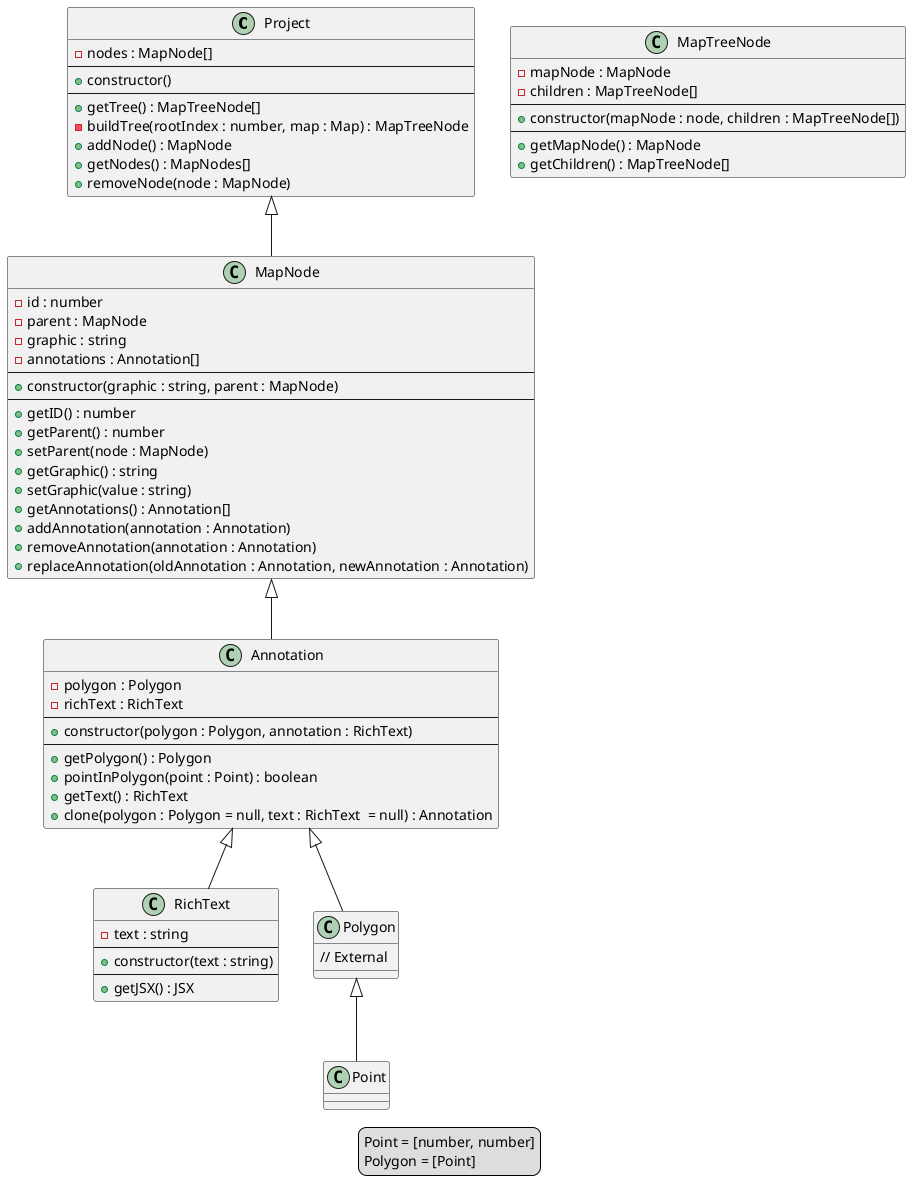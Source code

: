 @startuml DataStructures

class Project{
    - nodes : MapNode[]
    --
    + constructor()
    --
    + getTree() : MapTreeNode[]
    - buildTree(rootIndex : number, map : Map) : MapTreeNode
    + addNode() : MapNode
    + getNodes() : MapNodes[]
    + removeNode(node : MapNode)
}

class MapTreeNode{
    - mapNode : MapNode
    - children : MapTreeNode[]
    --
    + constructor(mapNode : node, children : MapTreeNode[])
    --
    + getMapNode() : MapNode
    + getChildren() : MapTreeNode[]
}

class MapNode{
    - id : number
    - parent : MapNode
    - graphic : string
    - annotations : Annotation[]
    --
    + constructor(graphic : string, parent : MapNode)
    --
    + getID() : number
    + getParent() : number
    + setParent(node : MapNode)
    + getGraphic() : string
    + setGraphic(value : string)
    + getAnnotations() : Annotation[]
    + addAnnotation(annotation : Annotation)
    + removeAnnotation(annotation : Annotation)
    + replaceAnnotation(oldAnnotation : Annotation, newAnnotation : Annotation)
}

class Annotation{
    - polygon : Polygon
    - richText : RichText
    --
    + constructor(polygon : Polygon, annotation : RichText)
    --
    + getPolygon() : Polygon
    + pointInPolygon(point : Point) : boolean
    + getText() : RichText
    + clone(polygon : Polygon = null, text : RichText  = null) : Annotation
}

class RichText{
    - text : string
    --
    + constructor(text : string)
    --
    + getJSX() : JSX
}

class Polygon{
    // External
}

Project <|-- MapNode
    MapNode <|-- Annotation
        Annotation <|-- RichText
        Annotation <|-- Polygon
            Polygon <|-- Point

legend
Point = ~[number, number~]
Polygon = ~[Point~]
endlegend

@enduml